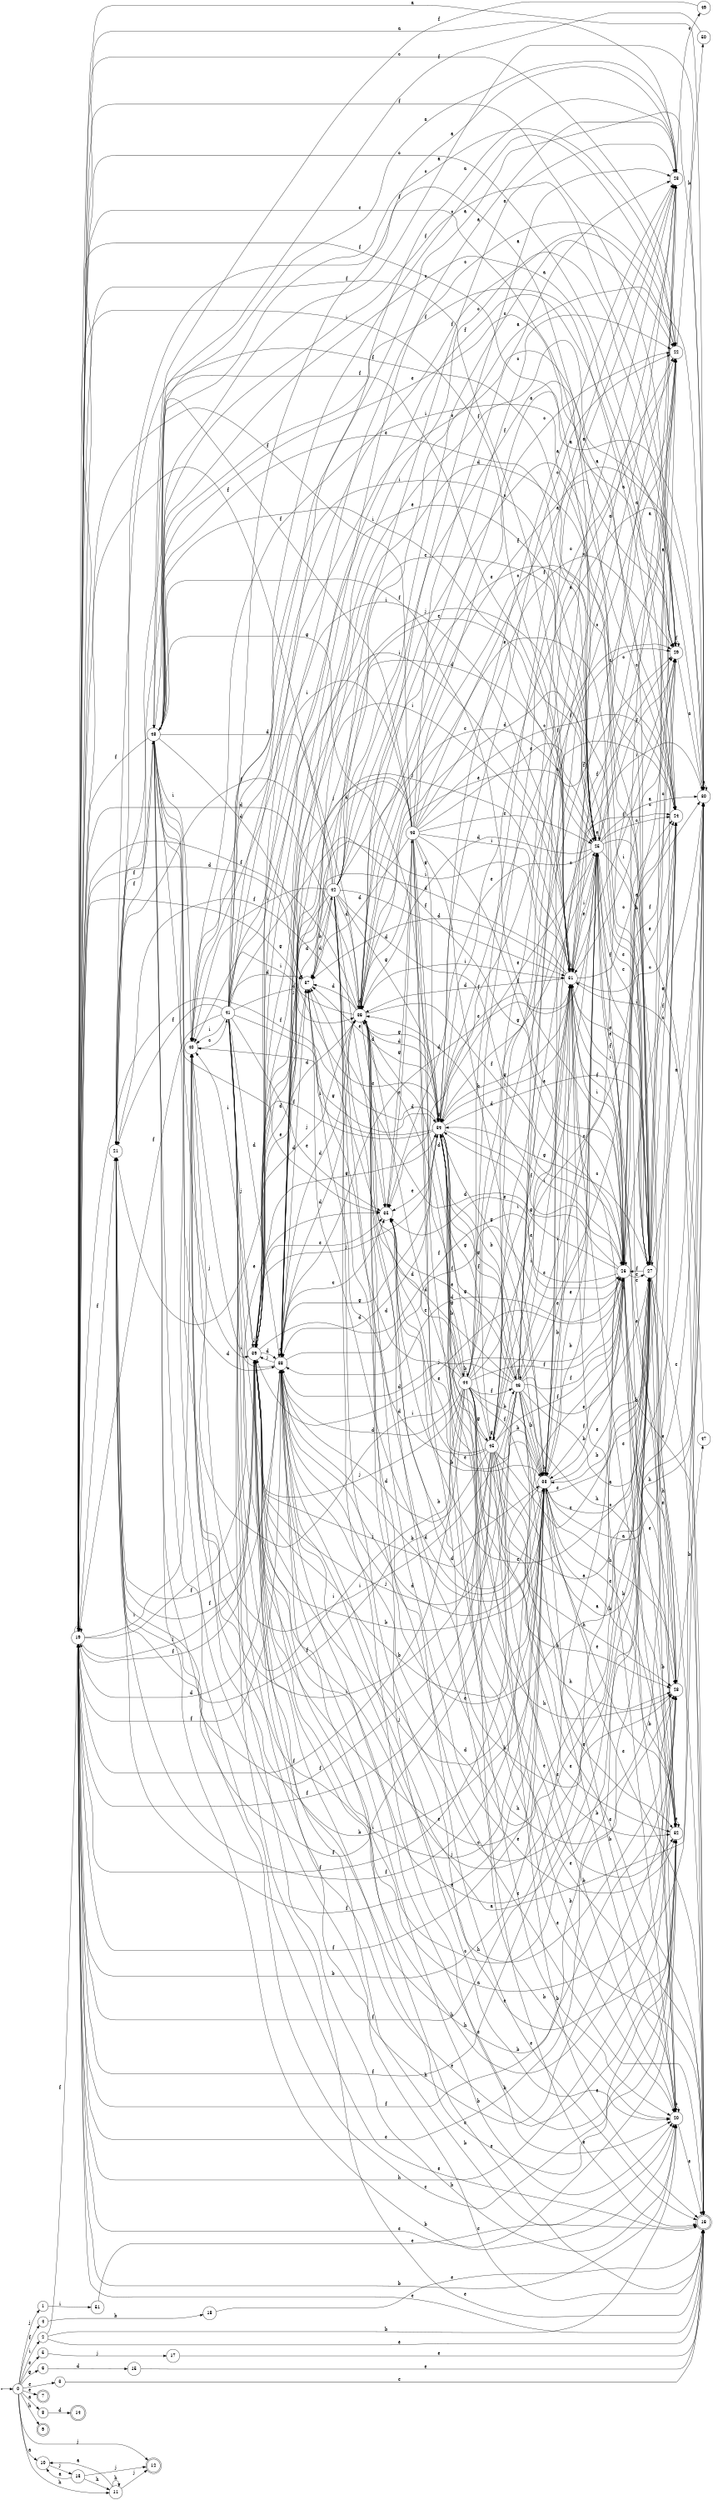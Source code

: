 digraph finite_state_machine {
rankdir=LR;
size="20,20";
node [shape = point]; "dummy0"
node [shape = circle]; "0";
"dummy0" -> "0";
node [shape = circle]; "1";
node [shape = circle]; "2";
node [shape = circle]; "3";
node [shape = circle]; "4";
node [shape = circle]; "5";
node [shape = circle]; "6";
node [shape = doublecircle]; "7";node [shape = circle]; "8";
node [shape = doublecircle]; "9";node [shape = circle]; "10";
node [shape = circle]; "11";
node [shape = doublecircle]; "12";node [shape = circle]; "13";
node [shape = doublecircle]; "14";node [shape = circle]; "15";
node [shape = doublecircle]; "16";node [shape = circle]; "17";
node [shape = circle]; "18";
node [shape = circle]; "19";
node [shape = circle]; "20";
node [shape = circle]; "21";
node [shape = circle]; "22";
node [shape = circle]; "23";
node [shape = circle]; "24";
node [shape = circle]; "25";
node [shape = circle]; "26";
node [shape = circle]; "27";
node [shape = circle]; "28";
node [shape = circle]; "29";
node [shape = circle]; "30";
node [shape = circle]; "31";
node [shape = circle]; "32";
node [shape = circle]; "33";
node [shape = circle]; "34";
node [shape = circle]; "35";
node [shape = circle]; "36";
node [shape = circle]; "37";
node [shape = circle]; "38";
node [shape = circle]; "39";
node [shape = circle]; "40";
node [shape = circle]; "41";
node [shape = circle]; "42";
node [shape = circle]; "43";
node [shape = circle]; "44";
node [shape = circle]; "45";
node [shape = circle]; "46";
node [shape = circle]; "47";
node [shape = circle]; "48";
node [shape = circle]; "49";
node [shape = circle]; "50";
node [shape = circle]; "51";
"0" -> "1" [label = "j"];
 "0" -> "12" [label = "j"];
 "0" -> "2" [label = "i"];
 "0" -> "3" [label = "e"];
 "0" -> "5" [label = "e"];
 "0" -> "7" [label = "e"];
 "0" -> "4" [label = "f"];
 "0" -> "6" [label = "g"];
 "0" -> "8" [label = "a"];
 "0" -> "10" [label = "a"];
 "0" -> "9" [label = "h"];
 "0" -> "11" [label = "h"];
 "11" -> "11" [label = "h"];
 "11" -> "10" [label = "a"];
 "11" -> "12" [label = "j"];
 "10" -> "13" [label = "j"];
 "13" -> "10" [label = "a"];
 "13" -> "11" [label = "h"];
 "13" -> "12" [label = "j"];
 "8" -> "14" [label = "d"];
 "6" -> "15" [label = "d"];
 "15" -> "16" [label = "e"];
 "5" -> "17" [label = "j"];
 "17" -> "16" [label = "e"];
 "4" -> "18" [label = "b"];
 "18" -> "16" [label = "e"];
 "3" -> "16" [label = "e"];
 "2" -> "19" [label = "f"];
 "2" -> "20" [label = "b"];
 "2" -> "16" [label = "e"];
 "20" -> "20" [label = "b"];
 "20" -> "16" [label = "e"];
 "19" -> "29" [label = "f"];
 "19" -> "26" [label = "f"];
 "19" -> "19" [label = "f"];
 "19" -> "21" [label = "f"];
 "19" -> "24" [label = "c"];
 "19" -> "22" [label = "c"];
 "19" -> "30" [label = "a"];
 "19" -> "23" [label = "a"];
 "19" -> "32" [label = "e"];
 "19" -> "16" [label = "e"];
 "19" -> "35" [label = "e"];
 "19" -> "25" [label = "e"];
 "19" -> "27" [label = "e"];
 "19" -> "28" [label = "h"];
 "19" -> "40" [label = "i"];
 "19" -> "31" [label = "i"];
 "19" -> "33" [label = "b"];
 "19" -> "20" [label = "b"];
 "19" -> "34" [label = "g"];
 "19" -> "36" [label = "d"];
 "19" -> "37" [label = "d"];
 "19" -> "38" [label = "d"];
 "19" -> "39" [label = "j"];
 "40" -> "41" [label = "c"];
 "41" -> "40" [label = "i"];
 "41" -> "31" [label = "i"];
 "41" -> "19" [label = "f"];
 "41" -> "26" [label = "f"];
 "41" -> "29" [label = "f"];
 "41" -> "21" [label = "f"];
 "41" -> "24" [label = "c"];
 "41" -> "22" [label = "c"];
 "41" -> "30" [label = "a"];
 "41" -> "23" [label = "a"];
 "41" -> "32" [label = "e"];
 "41" -> "16" [label = "e"];
 "41" -> "35" [label = "e"];
 "41" -> "25" [label = "e"];
 "41" -> "27" [label = "e"];
 "41" -> "28" [label = "h"];
 "41" -> "33" [label = "b"];
 "41" -> "20" [label = "b"];
 "41" -> "34" [label = "g"];
 "41" -> "36" [label = "d"];
 "41" -> "37" [label = "d"];
 "41" -> "38" [label = "d"];
 "41" -> "39" [label = "j"];
 "39" -> "39" [label = "j"];
 "39" -> "19" [label = "f"];
 "39" -> "26" [label = "f"];
 "39" -> "29" [label = "f"];
 "39" -> "21" [label = "f"];
 "39" -> "24" [label = "c"];
 "39" -> "22" [label = "c"];
 "39" -> "30" [label = "a"];
 "39" -> "23" [label = "a"];
 "39" -> "32" [label = "e"];
 "39" -> "16" [label = "e"];
 "39" -> "35" [label = "e"];
 "39" -> "25" [label = "e"];
 "39" -> "27" [label = "e"];
 "39" -> "28" [label = "h"];
 "39" -> "40" [label = "i"];
 "39" -> "31" [label = "i"];
 "39" -> "33" [label = "b"];
 "39" -> "20" [label = "b"];
 "39" -> "34" [label = "g"];
 "39" -> "36" [label = "d"];
 "39" -> "37" [label = "d"];
 "39" -> "38" [label = "d"];
 "38" -> "36" [label = "d"];
 "38" -> "37" [label = "d"];
 "38" -> "38" [label = "d"];
 "38" -> "19" [label = "f"];
 "38" -> "26" [label = "f"];
 "38" -> "29" [label = "f"];
 "38" -> "21" [label = "f"];
 "38" -> "24" [label = "c"];
 "38" -> "22" [label = "c"];
 "38" -> "30" [label = "a"];
 "38" -> "23" [label = "a"];
 "38" -> "32" [label = "e"];
 "38" -> "16" [label = "e"];
 "38" -> "35" [label = "e"];
 "38" -> "25" [label = "e"];
 "38" -> "27" [label = "e"];
 "38" -> "28" [label = "h"];
 "38" -> "40" [label = "i"];
 "38" -> "31" [label = "i"];
 "38" -> "33" [label = "b"];
 "38" -> "20" [label = "b"];
 "38" -> "34" [label = "g"];
 "38" -> "39" [label = "j"];
 "37" -> "42" [label = "b"];
 "42" -> "36" [label = "d"];
 "42" -> "37" [label = "d"];
 "42" -> "38" [label = "d"];
 "42" -> "19" [label = "f"];
 "42" -> "26" [label = "f"];
 "42" -> "29" [label = "f"];
 "42" -> "21" [label = "f"];
 "42" -> "24" [label = "c"];
 "42" -> "22" [label = "c"];
 "42" -> "30" [label = "a"];
 "42" -> "23" [label = "a"];
 "42" -> "32" [label = "e"];
 "42" -> "16" [label = "e"];
 "42" -> "35" [label = "e"];
 "42" -> "25" [label = "e"];
 "42" -> "27" [label = "e"];
 "42" -> "28" [label = "h"];
 "42" -> "40" [label = "i"];
 "42" -> "31" [label = "i"];
 "42" -> "33" [label = "b"];
 "42" -> "20" [label = "b"];
 "42" -> "34" [label = "g"];
 "42" -> "39" [label = "j"];
 "36" -> "36" [label = "d"];
 "36" -> "37" [label = "d"];
 "36" -> "38" [label = "d"];
 "36" -> "19" [label = "f"];
 "36" -> "26" [label = "f"];
 "36" -> "29" [label = "f"];
 "36" -> "21" [label = "f"];
 "36" -> "24" [label = "c"];
 "36" -> "22" [label = "c"];
 "36" -> "30" [label = "a"];
 "36" -> "23" [label = "a"];
 "36" -> "32" [label = "e"];
 "36" -> "16" [label = "e"];
 "36" -> "35" [label = "e"];
 "36" -> "25" [label = "e"];
 "36" -> "27" [label = "e"];
 "36" -> "28" [label = "h"];
 "36" -> "40" [label = "i"];
 "36" -> "31" [label = "i"];
 "36" -> "33" [label = "b"];
 "36" -> "20" [label = "b"];
 "36" -> "34" [label = "g"];
 "36" -> "39" [label = "j"];
 "35" -> "43" [label = "g"];
 "43" -> "32" [label = "e"];
 "43" -> "16" [label = "e"];
 "43" -> "35" [label = "e"];
 "43" -> "25" [label = "e"];
 "43" -> "27" [label = "e"];
 "43" -> "19" [label = "f"];
 "43" -> "26" [label = "f"];
 "43" -> "29" [label = "f"];
 "43" -> "21" [label = "f"];
 "43" -> "24" [label = "c"];
 "43" -> "22" [label = "c"];
 "43" -> "30" [label = "a"];
 "43" -> "23" [label = "a"];
 "43" -> "28" [label = "h"];
 "43" -> "40" [label = "i"];
 "43" -> "31" [label = "i"];
 "43" -> "33" [label = "b"];
 "43" -> "20" [label = "b"];
 "43" -> "34" [label = "g"];
 "43" -> "36" [label = "d"];
 "43" -> "37" [label = "d"];
 "43" -> "38" [label = "d"];
 "43" -> "39" [label = "j"];
 "34" -> "34" [label = "g"];
 "34" -> "45" [label = "g"];
 "34" -> "33" [label = "b"];
 "34" -> "44" [label = "b"];
 "34" -> "20" [label = "b"];
 "34" -> "19" [label = "f"];
 "34" -> "21" [label = "f"];
 "34" -> "26" [label = "f"];
 "34" -> "29" [label = "f"];
 "34" -> "46" [label = "f"];
 "34" -> "24" [label = "c"];
 "34" -> "22" [label = "c"];
 "34" -> "30" [label = "a"];
 "34" -> "23" [label = "a"];
 "34" -> "32" [label = "e"];
 "34" -> "16" [label = "e"];
 "34" -> "35" [label = "e"];
 "34" -> "25" [label = "e"];
 "34" -> "27" [label = "e"];
 "34" -> "28" [label = "h"];
 "34" -> "40" [label = "i"];
 "34" -> "31" [label = "i"];
 "34" -> "36" [label = "d"];
 "34" -> "37" [label = "d"];
 "34" -> "38" [label = "d"];
 "34" -> "39" [label = "j"];
 "46" -> "19" [label = "f"];
 "46" -> "21" [label = "f"];
 "46" -> "26" [label = "f"];
 "46" -> "29" [label = "f"];
 "46" -> "46" [label = "f"];
 "46" -> "34" [label = "g"];
 "46" -> "24" [label = "c"];
 "46" -> "22" [label = "c"];
 "46" -> "30" [label = "a"];
 "46" -> "23" [label = "a"];
 "46" -> "32" [label = "e"];
 "46" -> "16" [label = "e"];
 "46" -> "35" [label = "e"];
 "46" -> "25" [label = "e"];
 "46" -> "27" [label = "e"];
 "46" -> "28" [label = "h"];
 "46" -> "40" [label = "i"];
 "46" -> "31" [label = "i"];
 "46" -> "33" [label = "b"];
 "46" -> "20" [label = "b"];
 "46" -> "36" [label = "d"];
 "46" -> "37" [label = "d"];
 "46" -> "38" [label = "d"];
 "46" -> "39" [label = "j"];
 "45" -> "34" [label = "g"];
 "45" -> "45" [label = "g"];
 "45" -> "19" [label = "f"];
 "45" -> "21" [label = "f"];
 "45" -> "26" [label = "f"];
 "45" -> "29" [label = "f"];
 "45" -> "46" [label = "f"];
 "45" -> "24" [label = "c"];
 "45" -> "22" [label = "c"];
 "45" -> "30" [label = "a"];
 "45" -> "23" [label = "a"];
 "45" -> "32" [label = "e"];
 "45" -> "16" [label = "e"];
 "45" -> "35" [label = "e"];
 "45" -> "25" [label = "e"];
 "45" -> "27" [label = "e"];
 "45" -> "28" [label = "h"];
 "45" -> "40" [label = "i"];
 "45" -> "31" [label = "i"];
 "45" -> "33" [label = "b"];
 "45" -> "20" [label = "b"];
 "45" -> "36" [label = "d"];
 "45" -> "37" [label = "d"];
 "45" -> "38" [label = "d"];
 "45" -> "39" [label = "j"];
 "44" -> "33" [label = "b"];
 "44" -> "44" [label = "b"];
 "44" -> "20" [label = "b"];
 "44" -> "34" [label = "g"];
 "44" -> "45" [label = "g"];
 "44" -> "19" [label = "f"];
 "44" -> "21" [label = "f"];
 "44" -> "26" [label = "f"];
 "44" -> "29" [label = "f"];
 "44" -> "46" [label = "f"];
 "44" -> "24" [label = "c"];
 "44" -> "22" [label = "c"];
 "44" -> "30" [label = "a"];
 "44" -> "23" [label = "a"];
 "44" -> "32" [label = "e"];
 "44" -> "16" [label = "e"];
 "44" -> "35" [label = "e"];
 "44" -> "25" [label = "e"];
 "44" -> "27" [label = "e"];
 "44" -> "28" [label = "h"];
 "44" -> "40" [label = "i"];
 "44" -> "31" [label = "i"];
 "44" -> "36" [label = "d"];
 "44" -> "37" [label = "d"];
 "44" -> "38" [label = "d"];
 "44" -> "39" [label = "j"];
 "33" -> "33" [label = "b"];
 "33" -> "20" [label = "b"];
 "33" -> "32" [label = "e"];
 "33" -> "16" [label = "e"];
 "33" -> "35" [label = "e"];
 "33" -> "25" [label = "e"];
 "33" -> "27" [label = "e"];
 "33" -> "19" [label = "f"];
 "33" -> "26" [label = "f"];
 "33" -> "29" [label = "f"];
 "33" -> "21" [label = "f"];
 "33" -> "24" [label = "c"];
 "33" -> "22" [label = "c"];
 "33" -> "30" [label = "a"];
 "33" -> "23" [label = "a"];
 "33" -> "28" [label = "h"];
 "33" -> "40" [label = "i"];
 "33" -> "31" [label = "i"];
 "33" -> "34" [label = "g"];
 "33" -> "36" [label = "d"];
 "33" -> "37" [label = "d"];
 "33" -> "38" [label = "d"];
 "33" -> "39" [label = "j"];
 "32" -> "32" [label = "e"];
 "32" -> "33" [label = "b"];
 "31" -> "40" [label = "i"];
 "31" -> "31" [label = "i"];
 "31" -> "28" [label = "h"];
 "31" -> "19" [label = "f"];
 "31" -> "21" [label = "f"];
 "31" -> "26" [label = "f"];
 "31" -> "29" [label = "f"];
 "31" -> "30" [label = "a"];
 "31" -> "23" [label = "a"];
 "31" -> "24" [label = "c"];
 "31" -> "22" [label = "c"];
 "31" -> "32" [label = "e"];
 "31" -> "16" [label = "e"];
 "31" -> "35" [label = "e"];
 "31" -> "25" [label = "e"];
 "31" -> "27" [label = "e"];
 "31" -> "33" [label = "b"];
 "31" -> "20" [label = "b"];
 "31" -> "34" [label = "g"];
 "31" -> "36" [label = "d"];
 "31" -> "37" [label = "d"];
 "31" -> "38" [label = "d"];
 "31" -> "39" [label = "j"];
 "30" -> "30" [label = "a"];
 "30" -> "31" [label = "i"];
 "29" -> "29" [label = "f"];
 "29" -> "30" [label = "a"];
 "29" -> "31" [label = "i"];
 "28" -> "47" [label = "b"];
 "47" -> "31" [label = "i"];
 "27" -> "32" [label = "e"];
 "27" -> "16" [label = "e"];
 "27" -> "35" [label = "e"];
 "27" -> "25" [label = "e"];
 "27" -> "27" [label = "e"];
 "27" -> "19" [label = "f"];
 "27" -> "26" [label = "f"];
 "27" -> "29" [label = "f"];
 "27" -> "21" [label = "f"];
 "27" -> "24" [label = "c"];
 "27" -> "22" [label = "c"];
 "27" -> "30" [label = "a"];
 "27" -> "23" [label = "a"];
 "27" -> "28" [label = "h"];
 "27" -> "40" [label = "i"];
 "27" -> "31" [label = "i"];
 "27" -> "33" [label = "b"];
 "27" -> "20" [label = "b"];
 "27" -> "34" [label = "g"];
 "27" -> "36" [label = "d"];
 "27" -> "37" [label = "d"];
 "27" -> "38" [label = "d"];
 "27" -> "39" [label = "j"];
 "26" -> "19" [label = "f"];
 "26" -> "26" [label = "f"];
 "26" -> "29" [label = "f"];
 "26" -> "21" [label = "f"];
 "26" -> "32" [label = "e"];
 "26" -> "16" [label = "e"];
 "26" -> "35" [label = "e"];
 "26" -> "25" [label = "e"];
 "26" -> "27" [label = "e"];
 "26" -> "24" [label = "c"];
 "26" -> "22" [label = "c"];
 "26" -> "30" [label = "a"];
 "26" -> "23" [label = "a"];
 "26" -> "28" [label = "h"];
 "26" -> "40" [label = "i"];
 "26" -> "31" [label = "i"];
 "26" -> "33" [label = "b"];
 "26" -> "20" [label = "b"];
 "26" -> "34" [label = "g"];
 "26" -> "36" [label = "d"];
 "26" -> "37" [label = "d"];
 "26" -> "38" [label = "d"];
 "26" -> "39" [label = "j"];
 "25" -> "32" [label = "e"];
 "25" -> "16" [label = "e"];
 "25" -> "35" [label = "e"];
 "25" -> "25" [label = "e"];
 "25" -> "27" [label = "e"];
 "25" -> "19" [label = "f"];
 "25" -> "26" [label = "f"];
 "25" -> "29" [label = "f"];
 "25" -> "21" [label = "f"];
 "25" -> "24" [label = "c"];
 "25" -> "22" [label = "c"];
 "25" -> "30" [label = "a"];
 "25" -> "23" [label = "a"];
 "25" -> "28" [label = "h"];
 "25" -> "40" [label = "i"];
 "25" -> "31" [label = "i"];
 "25" -> "33" [label = "b"];
 "25" -> "20" [label = "b"];
 "25" -> "34" [label = "g"];
 "25" -> "36" [label = "d"];
 "25" -> "37" [label = "d"];
 "25" -> "38" [label = "d"];
 "25" -> "39" [label = "j"];
 "24" -> "48" [label = "f"];
 "48" -> "19" [label = "f"];
 "48" -> "26" [label = "f"];
 "48" -> "29" [label = "f"];
 "48" -> "21" [label = "f"];
 "48" -> "24" [label = "c"];
 "48" -> "22" [label = "c"];
 "48" -> "30" [label = "a"];
 "48" -> "23" [label = "a"];
 "48" -> "32" [label = "e"];
 "48" -> "16" [label = "e"];
 "48" -> "35" [label = "e"];
 "48" -> "25" [label = "e"];
 "48" -> "27" [label = "e"];
 "48" -> "28" [label = "h"];
 "48" -> "40" [label = "i"];
 "48" -> "31" [label = "i"];
 "48" -> "33" [label = "b"];
 "48" -> "20" [label = "b"];
 "48" -> "34" [label = "g"];
 "48" -> "36" [label = "d"];
 "48" -> "37" [label = "d"];
 "48" -> "38" [label = "d"];
 "48" -> "39" [label = "j"];
 "23" -> "49" [label = "c"];
 "49" -> "48" [label = "f"];
 "22" -> "50" [label = "b"];
 "50" -> "48" [label = "f"];
 "21" -> "48" [label = "f"];
 "1" -> "51" [label = "i"];
 "51" -> "16" [label = "e"];
 }
